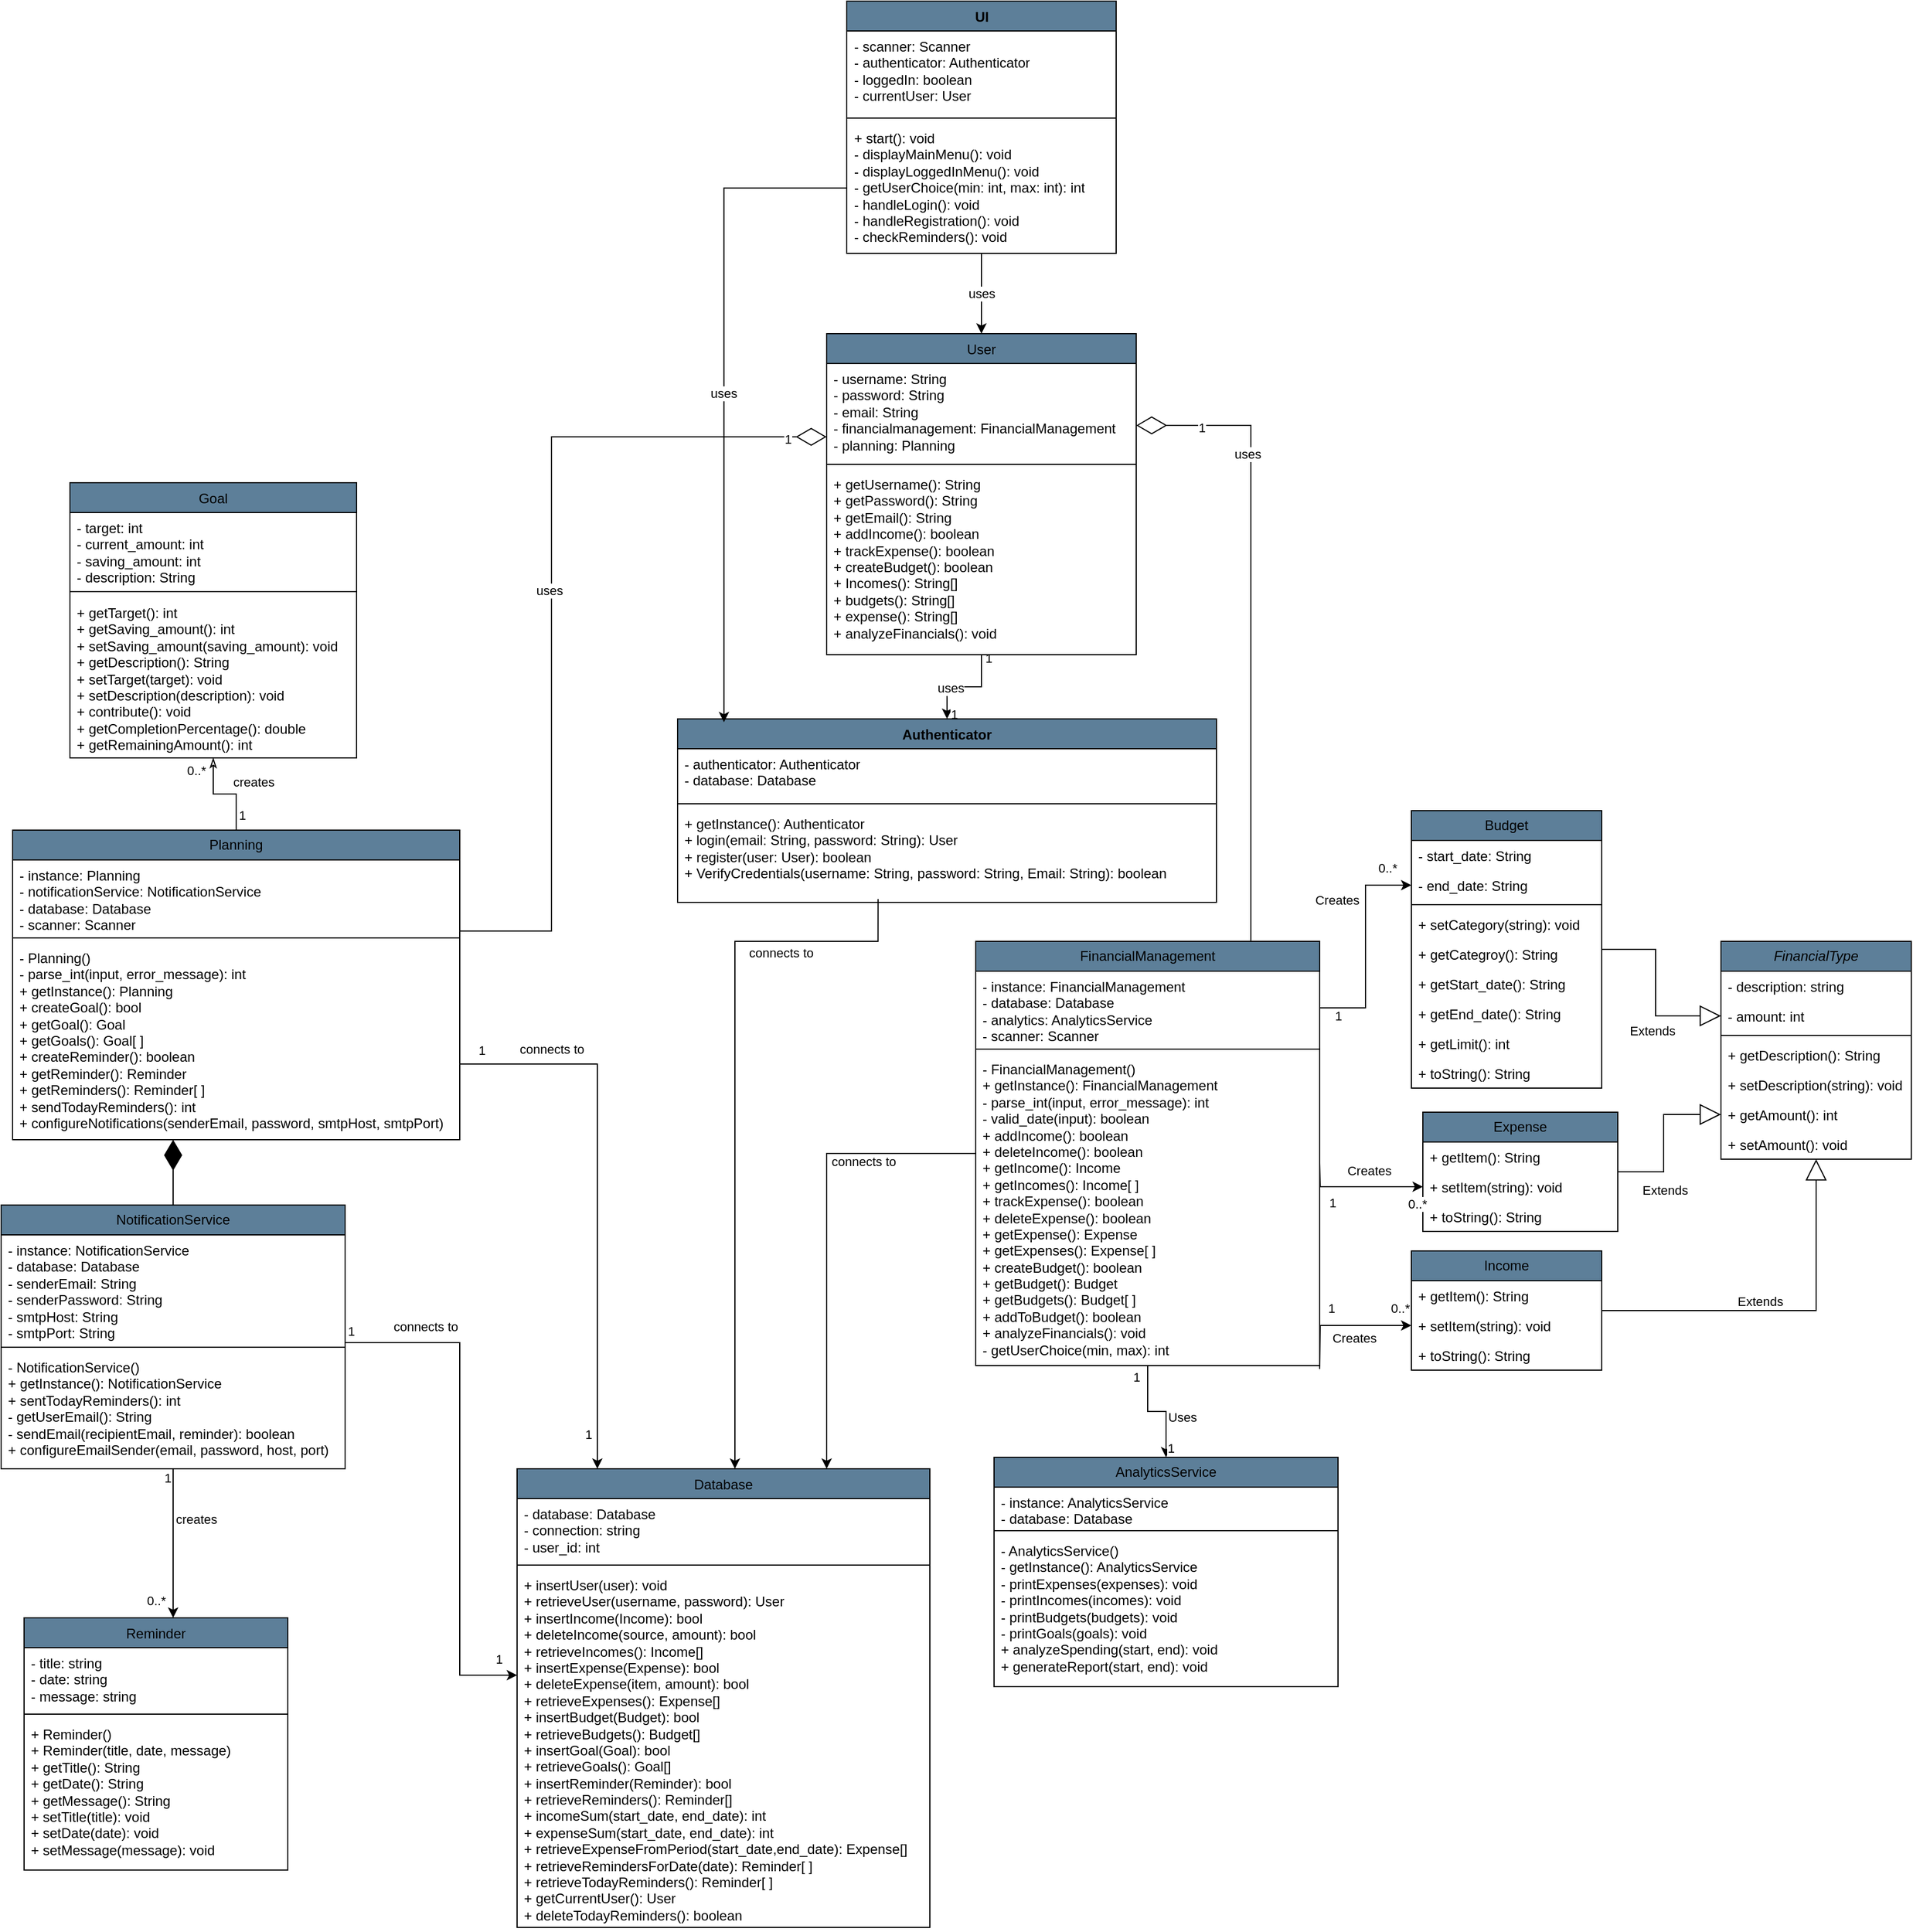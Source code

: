 <mxfile version="27.0.3">
  <diagram id="C5RBs43oDa-KdzZeNtuy" name="Page-1">
    <mxGraphModel grid="1" page="1" gridSize="10" guides="1" tooltips="1" connect="1" arrows="1" fold="1" pageScale="1" pageWidth="827" pageHeight="1169" math="0" shadow="0">
      <root>
        <mxCell id="WIyWlLk6GJQsqaUBKTNV-0" />
        <mxCell id="WIyWlLk6GJQsqaUBKTNV-1" parent="WIyWlLk6GJQsqaUBKTNV-0" />
        <mxCell id="qz1kKqQeMH5MBxEqitvm-21" style="edgeStyle=orthogonalEdgeStyle;rounded=0;orthogonalLoop=1;jettySize=auto;html=1;" edge="1" parent="WIyWlLk6GJQsqaUBKTNV-1" source="i7jRt6Ucveci-DPeTLzm-0" target="qz1kKqQeMH5MBxEqitvm-4">
          <mxGeometry relative="1" as="geometry">
            <mxPoint x="404" y="110" as="sourcePoint" />
          </mxGeometry>
        </mxCell>
        <mxCell id="qz1kKqQeMH5MBxEqitvm-22" value="1" style="edgeLabel;html=1;align=center;verticalAlign=middle;resizable=0;points=[];" connectable="0" vertex="1" parent="qz1kKqQeMH5MBxEqitvm-21">
          <mxGeometry x="-0.715" y="-2" relative="1" as="geometry">
            <mxPoint x="8" y="-10" as="offset" />
          </mxGeometry>
        </mxCell>
        <mxCell id="qz1kKqQeMH5MBxEqitvm-23" value="1" style="edgeLabel;html=1;align=center;verticalAlign=middle;resizable=0;points=[];" connectable="0" vertex="1" parent="qz1kKqQeMH5MBxEqitvm-21">
          <mxGeometry x="0.41" relative="1" as="geometry">
            <mxPoint x="6" y="21" as="offset" />
          </mxGeometry>
        </mxCell>
        <mxCell id="CXmWs3qoSRsHMhiu3zmW-19" value="uses" style="edgeLabel;html=1;align=center;verticalAlign=middle;resizable=0;points=[];" vertex="1" connectable="0" parent="qz1kKqQeMH5MBxEqitvm-21">
          <mxGeometry x="0.295" y="1" relative="1" as="geometry">
            <mxPoint as="offset" />
          </mxGeometry>
        </mxCell>
        <mxCell id="5Ror7cSIuC9kXjTNN5Mm-54" style="edgeStyle=orthogonalEdgeStyle;rounded=0;orthogonalLoop=1;jettySize=auto;html=1;entryX=0.75;entryY=0;entryDx=0;entryDy=0;" edge="1" parent="WIyWlLk6GJQsqaUBKTNV-1" source="mUo2a_MsELeZaKdJwE80-16" target="mUo2a_MsELeZaKdJwE80-32">
          <mxGeometry relative="1" as="geometry" />
        </mxCell>
        <mxCell id="5Ror7cSIuC9kXjTNN5Mm-55" value="connects to" style="edgeLabel;html=1;align=center;verticalAlign=middle;resizable=0;points=[];" connectable="0" vertex="1" parent="5Ror7cSIuC9kXjTNN5Mm-54">
          <mxGeometry x="-0.514" y="-4" relative="1" as="geometry">
            <mxPoint y="11" as="offset" />
          </mxGeometry>
        </mxCell>
        <mxCell id="5Ror7cSIuC9kXjTNN5Mm-56" style="edgeStyle=orthogonalEdgeStyle;rounded=0;orthogonalLoop=1;jettySize=auto;html=1;entryX=0.5;entryY=0;entryDx=0;entryDy=0;" edge="1" parent="WIyWlLk6GJQsqaUBKTNV-1" source="mUo2a_MsELeZaKdJwE80-16" target="mUo2a_MsELeZaKdJwE80-24">
          <mxGeometry relative="1" as="geometry" />
        </mxCell>
        <mxCell id="5Ror7cSIuC9kXjTNN5Mm-57" value="1" style="edgeLabel;html=1;align=center;verticalAlign=middle;resizable=0;points=[];" connectable="0" vertex="1" parent="5Ror7cSIuC9kXjTNN5Mm-56">
          <mxGeometry x="-0.765" relative="1" as="geometry">
            <mxPoint x="-10" y="-2" as="offset" />
          </mxGeometry>
        </mxCell>
        <mxCell id="5Ror7cSIuC9kXjTNN5Mm-58" value="1" style="edgeLabel;html=1;align=center;verticalAlign=middle;resizable=0;points=[];" connectable="0" vertex="1" parent="5Ror7cSIuC9kXjTNN5Mm-56">
          <mxGeometry x="0.688" relative="1" as="geometry">
            <mxPoint x="4" y="7" as="offset" />
          </mxGeometry>
        </mxCell>
        <mxCell id="5Ror7cSIuC9kXjTNN5Mm-59" value="Uses" style="edgeLabel;html=1;align=center;verticalAlign=middle;resizable=0;points=[];" connectable="0" vertex="1" parent="5Ror7cSIuC9kXjTNN5Mm-56">
          <mxGeometry x="0.074" y="-1" relative="1" as="geometry">
            <mxPoint x="18" y="4" as="offset" />
          </mxGeometry>
        </mxCell>
        <object label="FinancialManagement" id="mUo2a_MsELeZaKdJwE80-16">
          <mxCell style="swimlane;fontStyle=0;childLayout=stackLayout;horizontal=1;startSize=26;fillColor=#5D7F99;horizontalStack=0;resizeParent=1;resizeParentMax=0;resizeLast=0;collapsible=1;marginBottom=0;whiteSpace=wrap;html=1;" vertex="1" parent="WIyWlLk6GJQsqaUBKTNV-1">
            <mxGeometry x="610" y="480" width="300" height="370" as="geometry" />
          </mxCell>
        </object>
        <mxCell id="CXmWs3qoSRsHMhiu3zmW-6" value="&lt;div&gt;&lt;font style=&quot;font-size: 12px;&quot;&gt;- instance: FinancialManagement&lt;/font&gt;&lt;/div&gt;&lt;font style=&quot;font-size: 12px;&quot;&gt;- database: Database&lt;/font&gt;&lt;div&gt;&lt;font style=&quot;font-size: 12px;&quot;&gt;- analytics: AnalyticsService&lt;/font&gt;&lt;/div&gt;&lt;div&gt;&lt;font style=&quot;font-size: 12px;&quot;&gt;- scanner: Scanner&lt;/font&gt;&lt;/div&gt;" style="text;strokeColor=none;fillColor=none;align=left;verticalAlign=top;spacingLeft=4;spacingRight=4;overflow=hidden;rotatable=0;points=[[0,0.5],[1,0.5]];portConstraint=eastwest;whiteSpace=wrap;html=1;" vertex="1" parent="mUo2a_MsELeZaKdJwE80-16">
          <mxGeometry y="26" width="300" height="64" as="geometry" />
        </mxCell>
        <mxCell id="CXmWs3qoSRsHMhiu3zmW-7" value="" style="line;strokeWidth=1;fillColor=none;align=left;verticalAlign=middle;spacingTop=-1;spacingLeft=3;spacingRight=3;rotatable=0;labelPosition=right;points=[];portConstraint=eastwest;strokeColor=inherit;" vertex="1" parent="mUo2a_MsELeZaKdJwE80-16">
          <mxGeometry y="90" width="300" height="8" as="geometry" />
        </mxCell>
        <mxCell id="mUo2a_MsELeZaKdJwE80-17" value="- FinancialManagement()&lt;div&gt;+ getInstance(): FinancialManagement&lt;/div&gt;&lt;div&gt;- parse_int(input, error_message): int&lt;/div&gt;&lt;div&gt;- valid_date(input): boolean&lt;/div&gt;&lt;div&gt;+ addIncome(): boolean&lt;/div&gt;&lt;div&gt;+ deleteIncome(): boolean&lt;/div&gt;&lt;div&gt;+ getIncome(): Income&lt;/div&gt;&lt;div&gt;+ getIncomes(): Income[ ]&lt;/div&gt;&lt;div&gt;+ trackExpense(): boolean&lt;/div&gt;&lt;div&gt;+ deleteExpense(): boolean&lt;/div&gt;&lt;div&gt;+ getExpense(): Expense&lt;/div&gt;&lt;div&gt;+ getExpenses(): Expense[ ]&lt;/div&gt;&lt;div&gt;+ createBudget(): boolean&lt;/div&gt;&lt;div&gt;+ getBudget(): Budget&lt;/div&gt;&lt;div&gt;+ getBudgets(): Budget[ ]&lt;/div&gt;&lt;div&gt;+ addToBudget(): boolean&lt;/div&gt;&lt;div&gt;+ analyzeFinancials(): void&lt;/div&gt;&lt;div&gt;- getUserChoice(min, max): int&lt;/div&gt;" style="text;strokeColor=none;fillColor=none;align=left;verticalAlign=top;spacingLeft=4;spacingRight=4;overflow=hidden;rotatable=0;points=[[0,0.5],[1,0.5]];portConstraint=eastwest;whiteSpace=wrap;html=1;" vertex="1" parent="mUo2a_MsELeZaKdJwE80-16">
          <mxGeometry y="98" width="300" height="272" as="geometry" />
        </mxCell>
        <mxCell id="mUo2a_MsELeZaKdJwE80-20" value="Planning" style="swimlane;fontStyle=0;childLayout=stackLayout;horizontal=1;startSize=26;fillColor=#5D7F99;horizontalStack=0;resizeParent=1;resizeParentMax=0;resizeLast=0;collapsible=1;marginBottom=0;whiteSpace=wrap;html=1;" vertex="1" parent="WIyWlLk6GJQsqaUBKTNV-1">
          <mxGeometry x="-230" y="383" width="390" height="270" as="geometry" />
        </mxCell>
        <mxCell id="CXmWs3qoSRsHMhiu3zmW-13" value="- instance: Planning&lt;div&gt;- notificationService: NotificationService&lt;/div&gt;&lt;div&gt;- database: Database&lt;/div&gt;&lt;div&gt;- scanner: Scanner&lt;/div&gt;" style="text;strokeColor=none;fillColor=none;align=left;verticalAlign=top;spacingLeft=4;spacingRight=4;overflow=hidden;rotatable=0;points=[[0,0.5],[1,0.5]];portConstraint=eastwest;whiteSpace=wrap;html=1;" vertex="1" parent="mUo2a_MsELeZaKdJwE80-20">
          <mxGeometry y="26" width="390" height="64" as="geometry" />
        </mxCell>
        <mxCell id="CXmWs3qoSRsHMhiu3zmW-12" value="" style="line;strokeWidth=1;fillColor=none;align=left;verticalAlign=middle;spacingTop=-1;spacingLeft=3;spacingRight=3;rotatable=0;labelPosition=right;points=[];portConstraint=eastwest;strokeColor=inherit;" vertex="1" parent="mUo2a_MsELeZaKdJwE80-20">
          <mxGeometry y="90" width="390" height="8" as="geometry" />
        </mxCell>
        <mxCell id="5Ror7cSIuC9kXjTNN5Mm-8" value="- Planning()&lt;div&gt;- parse_int(input, error_message): int&lt;/div&gt;&lt;div&gt;+ getInstance(): Planning&lt;/div&gt;&lt;div&gt;+ createGoal(): bool&lt;/div&gt;&lt;div&gt;+ getGoal(): Goal&lt;/div&gt;&lt;div&gt;+ getGoals(): Goal[ ]&lt;/div&gt;&lt;div&gt;+ createReminder(): boolean&lt;/div&gt;&lt;div&gt;+ getReminder(): Reminder&lt;/div&gt;&lt;div&gt;+ getReminders(): Reminder[ ]&lt;/div&gt;&lt;div&gt;+ sendTodayReminders(): int&lt;/div&gt;&lt;div&gt;+ configureNotifications(senderEmail, password, smtpHost, smtpPort)&lt;/div&gt;" style="text;strokeColor=none;fillColor=none;align=left;verticalAlign=top;spacingLeft=4;spacingRight=4;overflow=hidden;rotatable=0;points=[[0,0.5],[1,0.5]];portConstraint=eastwest;whiteSpace=wrap;html=1;" vertex="1" parent="mUo2a_MsELeZaKdJwE80-20">
          <mxGeometry y="98" width="390" height="172" as="geometry" />
        </mxCell>
        <mxCell id="mUo2a_MsELeZaKdJwE80-24" value="AnalyticsService" style="swimlane;fontStyle=0;childLayout=stackLayout;horizontal=1;startSize=26;fillColor=#5D7F99;horizontalStack=0;resizeParent=1;resizeParentMax=0;resizeLast=0;collapsible=1;marginBottom=0;whiteSpace=wrap;html=1;" vertex="1" parent="WIyWlLk6GJQsqaUBKTNV-1">
          <mxGeometry x="626" y="930" width="300" height="200" as="geometry" />
        </mxCell>
        <mxCell id="mUo2a_MsELeZaKdJwE80-25" value="- instance: AnalyticsService&lt;div&gt;- database: Database&lt;/div&gt;" style="text;strokeColor=none;fillColor=none;align=left;verticalAlign=top;spacingLeft=4;spacingRight=4;overflow=hidden;rotatable=0;points=[[0,0.5],[1,0.5]];portConstraint=eastwest;whiteSpace=wrap;html=1;" vertex="1" parent="mUo2a_MsELeZaKdJwE80-24">
          <mxGeometry y="26" width="300" height="34" as="geometry" />
        </mxCell>
        <mxCell id="5Ror7cSIuC9kXjTNN5Mm-60" value="" style="line;strokeWidth=1;fillColor=none;align=left;verticalAlign=middle;spacingTop=-1;spacingLeft=3;spacingRight=3;rotatable=0;labelPosition=right;points=[];portConstraint=eastwest;strokeColor=inherit;" vertex="1" parent="mUo2a_MsELeZaKdJwE80-24">
          <mxGeometry y="60" width="300" height="8" as="geometry" />
        </mxCell>
        <mxCell id="5Ror7cSIuC9kXjTNN5Mm-61" value="&lt;div&gt;- AnalyticsService()&lt;/div&gt;- getInstance(): AnalyticsService&lt;div&gt;- printExpenses(expenses): void&lt;/div&gt;&lt;div&gt;- printIncomes(incomes): void&lt;/div&gt;&lt;div&gt;- printBudgets(budgets): void&lt;/div&gt;&lt;div&gt;- printGoals(goals): void&lt;/div&gt;&lt;div&gt;+ analyzeSpending(start, end): void&lt;/div&gt;&lt;div&gt;+ generateReport(start, end): void&lt;/div&gt;" style="text;strokeColor=none;fillColor=none;align=left;verticalAlign=top;spacingLeft=4;spacingRight=4;overflow=hidden;rotatable=0;points=[[0,0.5],[1,0.5]];portConstraint=eastwest;whiteSpace=wrap;html=1;" vertex="1" parent="mUo2a_MsELeZaKdJwE80-24">
          <mxGeometry y="68" width="300" height="132" as="geometry" />
        </mxCell>
        <mxCell id="mUo2a_MsELeZaKdJwE80-61" style="edgeStyle=orthogonalEdgeStyle;rounded=0;orthogonalLoop=1;jettySize=auto;html=1;" edge="1" parent="WIyWlLk6GJQsqaUBKTNV-1" source="mUo2a_MsELeZaKdJwE80-28" target="mUo2a_MsELeZaKdJwE80-40">
          <mxGeometry relative="1" as="geometry">
            <Array as="points">
              <mxPoint x="20" y="850" />
              <mxPoint x="20" y="850" />
            </Array>
          </mxGeometry>
        </mxCell>
        <mxCell id="mUo2a_MsELeZaKdJwE80-62" value="1" style="edgeLabel;html=1;align=center;verticalAlign=middle;resizable=0;points=[];" vertex="1" connectable="0" parent="mUo2a_MsELeZaKdJwE80-61">
          <mxGeometry x="-0.879" relative="1" as="geometry">
            <mxPoint x="-5" as="offset" />
          </mxGeometry>
        </mxCell>
        <mxCell id="mUo2a_MsELeZaKdJwE80-63" value="0..*" style="edgeLabel;html=1;align=center;verticalAlign=middle;resizable=0;points=[];" vertex="1" connectable="0" parent="mUo2a_MsELeZaKdJwE80-61">
          <mxGeometry x="0.77" relative="1" as="geometry">
            <mxPoint x="-15" as="offset" />
          </mxGeometry>
        </mxCell>
        <mxCell id="CXmWs3qoSRsHMhiu3zmW-17" value="creates" style="edgeLabel;html=1;align=center;verticalAlign=middle;resizable=0;points=[];" vertex="1" connectable="0" parent="mUo2a_MsELeZaKdJwE80-61">
          <mxGeometry x="-0.287" y="1" relative="1" as="geometry">
            <mxPoint x="19" y="-3" as="offset" />
          </mxGeometry>
        </mxCell>
        <mxCell id="qz1kKqQeMH5MBxEqitvm-16" style="edgeStyle=orthogonalEdgeStyle;rounded=0;orthogonalLoop=1;jettySize=auto;html=1;exitX=1;exitY=0.5;exitDx=0;exitDy=0;" edge="1" parent="WIyWlLk6GJQsqaUBKTNV-1" source="mUo2a_MsELeZaKdJwE80-28" target="mUo2a_MsELeZaKdJwE80-32">
          <mxGeometry relative="1" as="geometry">
            <mxPoint x="160" y="914.0" as="targetPoint" />
            <Array as="points">
              <mxPoint x="60" y="830" />
              <mxPoint x="160" y="830" />
              <mxPoint x="160" y="1120" />
            </Array>
          </mxGeometry>
        </mxCell>
        <mxCell id="qz1kKqQeMH5MBxEqitvm-17" value="1" style="edgeLabel;html=1;align=center;verticalAlign=middle;resizable=0;points=[];" connectable="0" vertex="1" parent="qz1kKqQeMH5MBxEqitvm-16">
          <mxGeometry x="-0.931" y="-1" relative="1" as="geometry">
            <mxPoint x="-6" y="-11" as="offset" />
          </mxGeometry>
        </mxCell>
        <mxCell id="qz1kKqQeMH5MBxEqitvm-18" value="1" style="edgeLabel;html=1;align=center;verticalAlign=middle;resizable=0;points=[];" connectable="0" vertex="1" parent="qz1kKqQeMH5MBxEqitvm-16">
          <mxGeometry x="0.928" relative="1" as="geometry">
            <mxPoint y="-14" as="offset" />
          </mxGeometry>
        </mxCell>
        <mxCell id="CXmWs3qoSRsHMhiu3zmW-28" value="connects to" style="edgeLabel;html=1;align=center;verticalAlign=middle;resizable=0;points=[];" vertex="1" connectable="0" parent="qz1kKqQeMH5MBxEqitvm-16">
          <mxGeometry x="-0.289" y="2" relative="1" as="geometry">
            <mxPoint x="-32" y="-67" as="offset" />
          </mxGeometry>
        </mxCell>
        <mxCell id="mUo2a_MsELeZaKdJwE80-28" value="NotificationService" style="swimlane;fontStyle=0;childLayout=stackLayout;horizontal=1;startSize=26;fillColor=#5D7F99;horizontalStack=0;resizeParent=1;resizeParentMax=0;resizeLast=0;collapsible=1;marginBottom=0;whiteSpace=wrap;html=1;" vertex="1" parent="WIyWlLk6GJQsqaUBKTNV-1">
          <mxGeometry x="-240" y="710" width="300" height="230" as="geometry" />
        </mxCell>
        <mxCell id="mUo2a_MsELeZaKdJwE80-29" value="- instance: NotificationService&lt;div&gt;- database: Database&lt;/div&gt;&lt;div&gt;- senderEmail: String&lt;/div&gt;&lt;div&gt;- senderPassword: String&lt;/div&gt;&lt;div&gt;- smtpHost: String&lt;/div&gt;&lt;div&gt;- smtpPort: String&lt;span style=&quot;color: rgba(0, 0, 0, 0); font-family: monospace; font-size: 0px; text-wrap-mode: nowrap; background-color: transparent;&quot;&gt;%3CmxGraphModel%3E%3Croot%3E%3CmxCell%20id%3D%220%22%2F%3E%3CmxCell%20id%3D%221%22%20parent%3D%220%22%2F%3E%3CmxCell%20id%3D%222%22%20value%3D%22%22%20style%3D%22line%3BstrokeWidth%3D1%3BfillColor%3Dnone%3Balign%3Dleft%3BverticalAlign%3Dmiddle%3BspacingTop%3D-1%3BspacingLeft%3D3%3BspacingRight%3D3%3Brotatable%3D0%3BlabelPosition%3Dright%3Bpoints%3D%5B%5D%3BportConstraint%3Deastwest%3BstrokeColor%3Dinherit%3B%22%20vertex%3D%221%22%20parent%3D%221%22%3E%3CmxGeometry%20x%3D%22-180%22%20y%3D%221086%22%20width%3D%22230%22%20height%3D%228%22%20as%3D%22geometry%22%2F%3E%3C%2FmxCell%3E%3C%2Froot%3E%3C%2FmxGraphModel%3E&lt;/span&gt;&lt;/div&gt;" style="text;strokeColor=none;fillColor=none;align=left;verticalAlign=top;spacingLeft=4;spacingRight=4;overflow=hidden;rotatable=0;points=[[0,0.5],[1,0.5]];portConstraint=eastwest;whiteSpace=wrap;html=1;" vertex="1" parent="mUo2a_MsELeZaKdJwE80-28">
          <mxGeometry y="26" width="300" height="94" as="geometry" />
        </mxCell>
        <mxCell id="5Ror7cSIuC9kXjTNN5Mm-9" value="" style="line;strokeWidth=1;fillColor=none;align=left;verticalAlign=middle;spacingTop=-1;spacingLeft=3;spacingRight=3;rotatable=0;labelPosition=right;points=[];portConstraint=eastwest;strokeColor=inherit;" vertex="1" parent="mUo2a_MsELeZaKdJwE80-28">
          <mxGeometry y="120" width="300" height="8" as="geometry" />
        </mxCell>
        <mxCell id="5Ror7cSIuC9kXjTNN5Mm-11" value="- NotificationService()&lt;div&gt;+ getInstance(): NotificationService&lt;/div&gt;&lt;div&gt;+ sentTodayReminders(): int&lt;/div&gt;&lt;div&gt;- getUserEmail(): String&lt;/div&gt;&lt;div&gt;&lt;span style=&quot;background-color: transparent; color: light-dark(rgb(0, 0, 0), rgb(255, 255, 255));&quot;&gt;- sendEmail(recipientEmail, reminder): boolean&lt;/span&gt;&lt;/div&gt;&lt;div&gt;+ configureEmailSender(email, password, host, port)&lt;/div&gt;" style="text;strokeColor=none;fillColor=none;align=left;verticalAlign=top;spacingLeft=4;spacingRight=4;overflow=hidden;rotatable=0;points=[[0,0.5],[1,0.5]];portConstraint=eastwest;whiteSpace=wrap;html=1;" vertex="1" parent="mUo2a_MsELeZaKdJwE80-28">
          <mxGeometry y="128" width="300" height="102" as="geometry" />
        </mxCell>
        <mxCell id="mUo2a_MsELeZaKdJwE80-32" value="&lt;span style=&quot;font-weight: normal;&quot;&gt;Database&lt;/span&gt;" style="swimlane;fontStyle=1;align=center;verticalAlign=top;childLayout=stackLayout;horizontal=1;startSize=26;horizontalStack=0;resizeParent=1;resizeParentMax=0;resizeLast=0;collapsible=1;marginBottom=0;whiteSpace=wrap;html=1;fillColor=#5D7F99;" vertex="1" parent="WIyWlLk6GJQsqaUBKTNV-1">
          <mxGeometry x="210" y="940" width="360" height="400" as="geometry" />
        </mxCell>
        <mxCell id="mUo2a_MsELeZaKdJwE80-33" value="- database: Database&amp;nbsp;&lt;div&gt;- connection: string&lt;/div&gt;&lt;div&gt;- user_id: int&lt;/div&gt;" style="text;strokeColor=none;fillColor=none;align=left;verticalAlign=top;spacingLeft=4;spacingRight=4;overflow=hidden;rotatable=0;points=[[0,0.5],[1,0.5]];portConstraint=eastwest;whiteSpace=wrap;html=1;" vertex="1" parent="mUo2a_MsELeZaKdJwE80-32">
          <mxGeometry y="26" width="360" height="54" as="geometry" />
        </mxCell>
        <mxCell id="mUo2a_MsELeZaKdJwE80-34" value="" style="line;strokeWidth=1;fillColor=none;align=left;verticalAlign=middle;spacingTop=-1;spacingLeft=3;spacingRight=3;rotatable=0;labelPosition=right;points=[];portConstraint=eastwest;strokeColor=inherit;" vertex="1" parent="mUo2a_MsELeZaKdJwE80-32">
          <mxGeometry y="80" width="360" height="8" as="geometry" />
        </mxCell>
        <mxCell id="mUo2a_MsELeZaKdJwE80-35" value="+ insertUser(user): void&lt;div&gt;+ retrieveUser(username, password): User&lt;br&gt;&lt;div&gt;+ insertIncome(Income): bool&lt;/div&gt;&lt;div&gt;+ deleteIncome(source, amount): bool&lt;/div&gt;&lt;div&gt;+ retrieveIncomes(): Income[]&lt;/div&gt;&lt;div&gt;+ insertExpense(Expense): bool&lt;/div&gt;&lt;div&gt;+ deleteExpense(item, amount): bool&lt;/div&gt;&lt;div&gt;+ retrieveExpenses(): Expense[]&lt;/div&gt;&lt;div&gt;+ insertBudget(Budget): bool&lt;/div&gt;&lt;div&gt;+ retrieveBudgets(): Budget[]&lt;/div&gt;&lt;div&gt;+ insertGoal(Goal): bool&lt;/div&gt;&lt;div&gt;+ retrieveGoals(): Goal[]&lt;/div&gt;&lt;div&gt;+ insertReminder(Reminder): bool&lt;/div&gt;&lt;/div&gt;&lt;div&gt;+ retrieveReminders(): Reminder[]&lt;/div&gt;&lt;div&gt;+ incomeSum(start_date, end_date): int&lt;/div&gt;&lt;div&gt;+ expenseSum(start_date, end_date): int&lt;/div&gt;&lt;div&gt;+ retrieveExpenseFromPeriod(start_date,end_date): Expense[]&lt;/div&gt;&lt;div&gt;+&amp;nbsp;retrieveRemindersForDate(date): Reminder[ ]&lt;/div&gt;&lt;div&gt;+&amp;nbsp;retrieveTodayReminders(): Reminder[ ]&lt;/div&gt;&lt;div&gt;+&amp;nbsp;getCurrentUser(): User&lt;br&gt;&lt;/div&gt;&lt;div&gt;+&amp;nbsp;deleteTodayReminders(): boolean&lt;/div&gt;" style="text;strokeColor=none;fillColor=none;align=left;verticalAlign=top;spacingLeft=4;spacingRight=4;overflow=hidden;rotatable=0;points=[[0,0.5],[1,0.5]];portConstraint=eastwest;whiteSpace=wrap;html=1;" vertex="1" parent="mUo2a_MsELeZaKdJwE80-32">
          <mxGeometry y="88" width="360" height="312" as="geometry" />
        </mxCell>
        <mxCell id="mUo2a_MsELeZaKdJwE80-40" value="&lt;span style=&quot;font-weight: normal;&quot;&gt;Reminder&lt;/span&gt;" style="swimlane;fontStyle=1;align=center;verticalAlign=top;childLayout=stackLayout;horizontal=1;startSize=26;horizontalStack=0;resizeParent=1;resizeParentMax=0;resizeLast=0;collapsible=1;marginBottom=0;whiteSpace=wrap;html=1;fillColor=#5D7F99;" vertex="1" parent="WIyWlLk6GJQsqaUBKTNV-1">
          <mxGeometry x="-220" y="1070" width="230" height="220" as="geometry" />
        </mxCell>
        <mxCell id="mUo2a_MsELeZaKdJwE80-41" value="&lt;div&gt;- title: string&lt;/div&gt;&lt;div&gt;- date: string&lt;/div&gt;&lt;div&gt;- message: string&lt;/div&gt;" style="text;strokeColor=none;fillColor=none;align=left;verticalAlign=top;spacingLeft=4;spacingRight=4;overflow=hidden;rotatable=0;points=[[0,0.5],[1,0.5]];portConstraint=eastwest;whiteSpace=wrap;html=1;" vertex="1" parent="mUo2a_MsELeZaKdJwE80-40">
          <mxGeometry y="26" width="230" height="54" as="geometry" />
        </mxCell>
        <mxCell id="mUo2a_MsELeZaKdJwE80-42" value="" style="line;strokeWidth=1;fillColor=none;align=left;verticalAlign=middle;spacingTop=-1;spacingLeft=3;spacingRight=3;rotatable=0;labelPosition=right;points=[];portConstraint=eastwest;strokeColor=inherit;" vertex="1" parent="mUo2a_MsELeZaKdJwE80-40">
          <mxGeometry y="80" width="230" height="8" as="geometry" />
        </mxCell>
        <mxCell id="5Ror7cSIuC9kXjTNN5Mm-12" value="+ Reminder()&lt;div&gt;+ Reminder(title, date, message)&lt;/div&gt;&lt;div&gt;+ getTitle(): String&lt;/div&gt;&lt;div&gt;+ getDate(): String&lt;/div&gt;&lt;div&gt;+ getMessage(): String&lt;/div&gt;&lt;div&gt;+ setTitle(title): void&lt;/div&gt;&lt;div&gt;+ setDate(date): void&lt;/div&gt;&lt;div&gt;+ setMessage(message): void&lt;/div&gt;" style="text;strokeColor=none;fillColor=none;align=left;verticalAlign=top;spacingLeft=4;spacingRight=4;overflow=hidden;rotatable=0;points=[[0,0.5],[1,0.5]];portConstraint=eastwest;whiteSpace=wrap;html=1;" vertex="1" parent="mUo2a_MsELeZaKdJwE80-40">
          <mxGeometry y="88" width="230" height="132" as="geometry" />
        </mxCell>
        <mxCell id="qz1kKqQeMH5MBxEqitvm-4" value="Authenticator" style="swimlane;fontStyle=1;align=center;verticalAlign=top;childLayout=stackLayout;horizontal=1;startSize=26;horizontalStack=0;resizeParent=1;resizeParentMax=0;resizeLast=0;collapsible=1;marginBottom=0;whiteSpace=wrap;html=1;fillColor=#5D7F99;" vertex="1" parent="WIyWlLk6GJQsqaUBKTNV-1">
          <mxGeometry x="350" y="286" width="470" height="160" as="geometry" />
        </mxCell>
        <mxCell id="SRPl1qNToYNTIATrJ4Kf-3" value="&lt;div&gt;- authenticator: Authenticator&lt;/div&gt;&lt;div&gt;- database: Database&lt;/div&gt;" style="text;strokeColor=none;fillColor=none;align=left;verticalAlign=top;spacingLeft=4;spacingRight=4;overflow=hidden;rotatable=0;points=[[0,0.5],[1,0.5]];portConstraint=eastwest;whiteSpace=wrap;html=1;" vertex="1" parent="qz1kKqQeMH5MBxEqitvm-4">
          <mxGeometry y="26" width="470" height="44" as="geometry" />
        </mxCell>
        <mxCell id="qz1kKqQeMH5MBxEqitvm-6" value="" style="line;strokeWidth=1;fillColor=none;align=left;verticalAlign=middle;spacingTop=-1;spacingLeft=3;spacingRight=3;rotatable=0;labelPosition=right;points=[];portConstraint=eastwest;strokeColor=inherit;" vertex="1" parent="qz1kKqQeMH5MBxEqitvm-4">
          <mxGeometry y="70" width="470" height="8" as="geometry" />
        </mxCell>
        <mxCell id="qz1kKqQeMH5MBxEqitvm-7" value="&lt;div&gt;&lt;div&gt;+ getInstance(): Authenticator&lt;/div&gt;&lt;div&gt;+ login(email: String, password: String): User&lt;/div&gt;&lt;div&gt;+ register(user: User): boolean&lt;/div&gt;&lt;div&gt;+ VerifyCredentials(username: String, password: String, Email: String): boolean&lt;/div&gt;&lt;/div&gt;" style="text;strokeColor=none;fillColor=none;align=left;verticalAlign=top;spacingLeft=4;spacingRight=4;overflow=hidden;rotatable=0;points=[[0,0.5],[1,0.5]];portConstraint=eastwest;whiteSpace=wrap;html=1;" vertex="1" parent="qz1kKqQeMH5MBxEqitvm-4">
          <mxGeometry y="78" width="470" height="82" as="geometry" />
        </mxCell>
        <mxCell id="qz1kKqQeMH5MBxEqitvm-36" style="edgeStyle=orthogonalEdgeStyle;rounded=0;orthogonalLoop=1;jettySize=auto;html=1;" edge="1" parent="WIyWlLk6GJQsqaUBKTNV-1" source="mUo2a_MsELeZaKdJwE80-20" target="mUo2a_MsELeZaKdJwE80-32">
          <mxGeometry relative="1" as="geometry">
            <Array as="points">
              <mxPoint x="-45" y="587" />
              <mxPoint x="280" y="587" />
            </Array>
          </mxGeometry>
        </mxCell>
        <mxCell id="qz1kKqQeMH5MBxEqitvm-37" value="1" style="edgeLabel;html=1;align=center;verticalAlign=middle;resizable=0;points=[];" connectable="0" vertex="1" parent="qz1kKqQeMH5MBxEqitvm-36">
          <mxGeometry x="-0.92" y="2" relative="1" as="geometry">
            <mxPoint y="-10" as="offset" />
          </mxGeometry>
        </mxCell>
        <mxCell id="qz1kKqQeMH5MBxEqitvm-38" value="1" style="edgeLabel;html=1;align=center;verticalAlign=middle;resizable=0;points=[];" connectable="0" vertex="1" parent="qz1kKqQeMH5MBxEqitvm-36">
          <mxGeometry x="0.873" relative="1" as="geometry">
            <mxPoint x="-8" as="offset" />
          </mxGeometry>
        </mxCell>
        <mxCell id="5Ror7cSIuC9kXjTNN5Mm-35" style="edgeStyle=orthogonalEdgeStyle;rounded=0;orthogonalLoop=1;jettySize=auto;html=1;entryX=0;entryY=0.5;entryDx=0;entryDy=0;strokeColor=default;align=center;verticalAlign=middle;fontFamily=Helvetica;fontSize=11;fontColor=default;labelBackgroundColor=default;endArrow=block;endFill=0;endSize=16;" edge="1" parent="WIyWlLk6GJQsqaUBKTNV-1" source="fLSvLpA8teD5iYRctRsF-0" target="fLSvLpA8teD5iYRctRsF-28">
          <mxGeometry relative="1" as="geometry" />
        </mxCell>
        <mxCell id="5Ror7cSIuC9kXjTNN5Mm-36" value="Extends" style="edgeLabel;html=1;align=center;verticalAlign=middle;resizable=0;points=[];" connectable="0" vertex="1" parent="5Ror7cSIuC9kXjTNN5Mm-35">
          <mxGeometry x="0.054" y="-2" relative="1" as="geometry">
            <mxPoint x="-1" y="32" as="offset" />
          </mxGeometry>
        </mxCell>
        <mxCell id="fLSvLpA8teD5iYRctRsF-0" value="Budget" style="swimlane;fontStyle=0;childLayout=stackLayout;horizontal=1;startSize=26;fillColor=#5D7F99;horizontalStack=0;resizeParent=1;resizeParentMax=0;resizeLast=0;collapsible=1;marginBottom=0;whiteSpace=wrap;html=1;" vertex="1" parent="WIyWlLk6GJQsqaUBKTNV-1">
          <mxGeometry x="990" y="366" width="166" height="242" as="geometry" />
        </mxCell>
        <mxCell id="-4-86YkTYuDBa8vFAaD--17" value="- start_date: String" style="text;strokeColor=none;fillColor=none;align=left;verticalAlign=top;spacingLeft=4;spacingRight=4;overflow=hidden;rotatable=0;points=[[0,0.5],[1,0.5]];portConstraint=eastwest;whiteSpace=wrap;html=1;" vertex="1" parent="fLSvLpA8teD5iYRctRsF-0">
          <mxGeometry y="26" width="166" height="26" as="geometry" />
        </mxCell>
        <mxCell id="-4-86YkTYuDBa8vFAaD--15" value="- end_date: String" style="text;strokeColor=none;fillColor=none;align=left;verticalAlign=top;spacingLeft=4;spacingRight=4;overflow=hidden;rotatable=0;points=[[0,0.5],[1,0.5]];portConstraint=eastwest;whiteSpace=wrap;html=1;" vertex="1" parent="fLSvLpA8teD5iYRctRsF-0">
          <mxGeometry y="52" width="166" height="26" as="geometry" />
        </mxCell>
        <mxCell id="-4-86YkTYuDBa8vFAaD--21" value="" style="line;strokeWidth=1;fillColor=none;align=left;verticalAlign=middle;spacingTop=-1;spacingLeft=3;spacingRight=3;rotatable=0;labelPosition=right;points=[];portConstraint=eastwest;strokeColor=inherit;" vertex="1" parent="fLSvLpA8teD5iYRctRsF-0">
          <mxGeometry y="78" width="166" height="8" as="geometry" />
        </mxCell>
        <mxCell id="-4-86YkTYuDBa8vFAaD--14" value="+ setCategory(string): void" style="text;strokeColor=none;fillColor=none;align=left;verticalAlign=top;spacingLeft=4;spacingRight=4;overflow=hidden;rotatable=0;points=[[0,0.5],[1,0.5]];portConstraint=eastwest;whiteSpace=wrap;html=1;" vertex="1" parent="fLSvLpA8teD5iYRctRsF-0">
          <mxGeometry y="86" width="166" height="26" as="geometry" />
        </mxCell>
        <mxCell id="-4-86YkTYuDBa8vFAaD--16" value="+ getCategroy(): String" style="text;strokeColor=none;fillColor=none;align=left;verticalAlign=top;spacingLeft=4;spacingRight=4;overflow=hidden;rotatable=0;points=[[0,0.5],[1,0.5]];portConstraint=eastwest;whiteSpace=wrap;html=1;" vertex="1" parent="fLSvLpA8teD5iYRctRsF-0">
          <mxGeometry y="112" width="166" height="26" as="geometry" />
        </mxCell>
        <mxCell id="-4-86YkTYuDBa8vFAaD--18" value="+ getStart_date(): String" style="text;strokeColor=none;fillColor=none;align=left;verticalAlign=top;spacingLeft=4;spacingRight=4;overflow=hidden;rotatable=0;points=[[0,0.5],[1,0.5]];portConstraint=eastwest;whiteSpace=wrap;html=1;" vertex="1" parent="fLSvLpA8teD5iYRctRsF-0">
          <mxGeometry y="138" width="166" height="26" as="geometry" />
        </mxCell>
        <mxCell id="-4-86YkTYuDBa8vFAaD--19" value="+ getEnd_date(): String" style="text;strokeColor=none;fillColor=none;align=left;verticalAlign=top;spacingLeft=4;spacingRight=4;overflow=hidden;rotatable=0;points=[[0,0.5],[1,0.5]];portConstraint=eastwest;whiteSpace=wrap;html=1;" vertex="1" parent="fLSvLpA8teD5iYRctRsF-0">
          <mxGeometry y="164" width="166" height="26" as="geometry" />
        </mxCell>
        <mxCell id="-4-86YkTYuDBa8vFAaD--20" value="+ getLimit(): int" style="text;strokeColor=none;fillColor=none;align=left;verticalAlign=top;spacingLeft=4;spacingRight=4;overflow=hidden;rotatable=0;points=[[0,0.5],[1,0.5]];portConstraint=eastwest;whiteSpace=wrap;html=1;" vertex="1" parent="fLSvLpA8teD5iYRctRsF-0">
          <mxGeometry y="190" width="166" height="26" as="geometry" />
        </mxCell>
        <mxCell id="nAV_Y0tE_E8X6Lpb5IGh-0" value="+ toString(): String" style="text;strokeColor=none;fillColor=none;align=left;verticalAlign=top;spacingLeft=4;spacingRight=4;overflow=hidden;rotatable=0;points=[[0,0.5],[1,0.5]];portConstraint=eastwest;whiteSpace=wrap;html=1;" vertex="1" parent="fLSvLpA8teD5iYRctRsF-0">
          <mxGeometry y="216" width="166" height="26" as="geometry" />
        </mxCell>
        <mxCell id="5Ror7cSIuC9kXjTNN5Mm-31" style="edgeStyle=orthogonalEdgeStyle;rounded=0;orthogonalLoop=1;jettySize=auto;html=1;entryX=0;entryY=0.5;entryDx=0;entryDy=0;strokeColor=default;align=center;verticalAlign=middle;fontFamily=Helvetica;fontSize=11;fontColor=default;labelBackgroundColor=default;endArrow=block;endFill=0;endSize=16;" edge="1" parent="WIyWlLk6GJQsqaUBKTNV-1" source="fLSvLpA8teD5iYRctRsF-7" target="-4-86YkTYuDBa8vFAaD--9">
          <mxGeometry relative="1" as="geometry" />
        </mxCell>
        <mxCell id="5Ror7cSIuC9kXjTNN5Mm-34" value="Extends" style="edgeLabel;html=1;align=center;verticalAlign=middle;resizable=0;points=[];" connectable="0" vertex="1" parent="5Ror7cSIuC9kXjTNN5Mm-31">
          <mxGeometry x="-0.227" y="-1" relative="1" as="geometry">
            <mxPoint y="30" as="offset" />
          </mxGeometry>
        </mxCell>
        <mxCell id="fLSvLpA8teD5iYRctRsF-7" value="Expense" style="swimlane;fontStyle=0;childLayout=stackLayout;horizontal=1;startSize=26;fillColor=#5D7F99;horizontalStack=0;resizeParent=1;resizeParentMax=0;resizeLast=0;collapsible=1;marginBottom=0;whiteSpace=wrap;html=1;" vertex="1" parent="WIyWlLk6GJQsqaUBKTNV-1">
          <mxGeometry x="1000" y="629" width="170" height="104" as="geometry" />
        </mxCell>
        <mxCell id="-4-86YkTYuDBa8vFAaD--12" value="+ getItem(): String" style="text;strokeColor=none;fillColor=none;align=left;verticalAlign=top;spacingLeft=4;spacingRight=4;overflow=hidden;rotatable=0;points=[[0,0.5],[1,0.5]];portConstraint=eastwest;whiteSpace=wrap;html=1;" vertex="1" parent="fLSvLpA8teD5iYRctRsF-7">
          <mxGeometry y="26" width="170" height="26" as="geometry" />
        </mxCell>
        <mxCell id="-4-86YkTYuDBa8vFAaD--13" value="+ setItem(string): void" style="text;strokeColor=none;fillColor=none;align=left;verticalAlign=top;spacingLeft=4;spacingRight=4;overflow=hidden;rotatable=0;points=[[0,0.5],[1,0.5]];portConstraint=eastwest;whiteSpace=wrap;html=1;" vertex="1" parent="fLSvLpA8teD5iYRctRsF-7">
          <mxGeometry y="52" width="170" height="26" as="geometry" />
        </mxCell>
        <mxCell id="nAV_Y0tE_E8X6Lpb5IGh-1" value="+ toString(): String&amp;nbsp;" style="text;strokeColor=none;fillColor=none;align=left;verticalAlign=top;spacingLeft=4;spacingRight=4;overflow=hidden;rotatable=0;points=[[0,0.5],[1,0.5]];portConstraint=eastwest;whiteSpace=wrap;html=1;" vertex="1" parent="fLSvLpA8teD5iYRctRsF-7">
          <mxGeometry y="78" width="170" height="26" as="geometry" />
        </mxCell>
        <mxCell id="5Ror7cSIuC9kXjTNN5Mm-30" style="edgeStyle=orthogonalEdgeStyle;rounded=0;orthogonalLoop=1;jettySize=auto;html=1;endArrow=block;endFill=0;endSize=16;" edge="1" parent="WIyWlLk6GJQsqaUBKTNV-1" source="fLSvLpA8teD5iYRctRsF-12" target="fLSvLpA8teD5iYRctRsF-25">
          <mxGeometry relative="1" as="geometry" />
        </mxCell>
        <mxCell id="5Ror7cSIuC9kXjTNN5Mm-33" value="Extends" style="edgeLabel;html=1;align=center;verticalAlign=middle;resizable=0;points=[];" connectable="0" vertex="1" parent="5Ror7cSIuC9kXjTNN5Mm-30">
          <mxGeometry x="-0.115" relative="1" as="geometry">
            <mxPoint x="-3" y="-8" as="offset" />
          </mxGeometry>
        </mxCell>
        <mxCell id="fLSvLpA8teD5iYRctRsF-12" value="Income" style="swimlane;fontStyle=0;childLayout=stackLayout;horizontal=1;startSize=26;fillColor=#5D7F99;horizontalStack=0;resizeParent=1;resizeParentMax=0;resizeLast=0;collapsible=1;marginBottom=0;whiteSpace=wrap;html=1;" vertex="1" parent="WIyWlLk6GJQsqaUBKTNV-1">
          <mxGeometry x="990" y="750" width="166" height="104" as="geometry" />
        </mxCell>
        <mxCell id="-4-86YkTYuDBa8vFAaD--23" value="+ getItem(): String" style="text;strokeColor=none;fillColor=none;align=left;verticalAlign=top;spacingLeft=4;spacingRight=4;overflow=hidden;rotatable=0;points=[[0,0.5],[1,0.5]];portConstraint=eastwest;whiteSpace=wrap;html=1;" vertex="1" parent="fLSvLpA8teD5iYRctRsF-12">
          <mxGeometry y="26" width="166" height="26" as="geometry" />
        </mxCell>
        <mxCell id="-4-86YkTYuDBa8vFAaD--22" value="+ setItem(string): void" style="text;strokeColor=none;fillColor=none;align=left;verticalAlign=top;spacingLeft=4;spacingRight=4;overflow=hidden;rotatable=0;points=[[0,0.5],[1,0.5]];portConstraint=eastwest;whiteSpace=wrap;html=1;" vertex="1" parent="fLSvLpA8teD5iYRctRsF-12">
          <mxGeometry y="52" width="166" height="26" as="geometry" />
        </mxCell>
        <mxCell id="nAV_Y0tE_E8X6Lpb5IGh-2" value="+ toString(): String&amp;nbsp;" style="text;strokeColor=none;fillColor=none;align=left;verticalAlign=top;spacingLeft=4;spacingRight=4;overflow=hidden;rotatable=0;points=[[0,0.5],[1,0.5]];portConstraint=eastwest;whiteSpace=wrap;html=1;" vertex="1" parent="fLSvLpA8teD5iYRctRsF-12">
          <mxGeometry y="78" width="166" height="26" as="geometry" />
        </mxCell>
        <mxCell id="fLSvLpA8teD5iYRctRsF-25" value="&lt;i&gt;FinancialType&lt;/i&gt;" style="swimlane;fontStyle=0;childLayout=stackLayout;horizontal=1;startSize=26;fillColor=#5D7F99;horizontalStack=0;resizeParent=1;resizeParentMax=0;resizeLast=0;collapsible=1;marginBottom=0;whiteSpace=wrap;html=1;" vertex="1" parent="WIyWlLk6GJQsqaUBKTNV-1">
          <mxGeometry x="1260" y="480" width="166" height="190" as="geometry" />
        </mxCell>
        <mxCell id="fLSvLpA8teD5iYRctRsF-27" value="- description: string" style="text;strokeColor=none;fillColor=none;align=left;verticalAlign=top;spacingLeft=4;spacingRight=4;overflow=hidden;rotatable=0;points=[[0,0.5],[1,0.5]];portConstraint=eastwest;whiteSpace=wrap;html=1;" vertex="1" parent="fLSvLpA8teD5iYRctRsF-25">
          <mxGeometry y="26" width="166" height="26" as="geometry" />
        </mxCell>
        <mxCell id="fLSvLpA8teD5iYRctRsF-28" value="- amount: int" style="text;strokeColor=none;fillColor=none;align=left;verticalAlign=top;spacingLeft=4;spacingRight=4;overflow=hidden;rotatable=0;points=[[0,0.5],[1,0.5]];portConstraint=eastwest;whiteSpace=wrap;html=1;" vertex="1" parent="fLSvLpA8teD5iYRctRsF-25">
          <mxGeometry y="52" width="166" height="26" as="geometry" />
        </mxCell>
        <mxCell id="-4-86YkTYuDBa8vFAaD--8" value="" style="line;strokeWidth=1;fillColor=none;align=left;verticalAlign=middle;spacingTop=-1;spacingLeft=3;spacingRight=3;rotatable=0;labelPosition=right;points=[];portConstraint=eastwest;strokeColor=inherit;" vertex="1" parent="fLSvLpA8teD5iYRctRsF-25">
          <mxGeometry y="78" width="166" height="8" as="geometry" />
        </mxCell>
        <mxCell id="-4-86YkTYuDBa8vFAaD--7" value="+ getDescription(): String" style="text;strokeColor=none;fillColor=none;align=left;verticalAlign=top;spacingLeft=4;spacingRight=4;overflow=hidden;rotatable=0;points=[[0,0.5],[1,0.5]];portConstraint=eastwest;whiteSpace=wrap;html=1;" vertex="1" parent="fLSvLpA8teD5iYRctRsF-25">
          <mxGeometry y="86" width="166" height="26" as="geometry" />
        </mxCell>
        <mxCell id="-4-86YkTYuDBa8vFAaD--10" value="+ setDescription(string): void" style="text;strokeColor=none;fillColor=none;align=left;verticalAlign=top;spacingLeft=4;spacingRight=4;overflow=hidden;rotatable=0;points=[[0,0.5],[1,0.5]];portConstraint=eastwest;whiteSpace=wrap;html=1;" vertex="1" parent="fLSvLpA8teD5iYRctRsF-25">
          <mxGeometry y="112" width="166" height="26" as="geometry" />
        </mxCell>
        <mxCell id="-4-86YkTYuDBa8vFAaD--9" value="+ getAmount(): int" style="text;strokeColor=none;fillColor=none;align=left;verticalAlign=top;spacingLeft=4;spacingRight=4;overflow=hidden;rotatable=0;points=[[0,0.5],[1,0.5]];portConstraint=eastwest;whiteSpace=wrap;html=1;" vertex="1" parent="fLSvLpA8teD5iYRctRsF-25">
          <mxGeometry y="138" width="166" height="26" as="geometry" />
        </mxCell>
        <mxCell id="-4-86YkTYuDBa8vFAaD--11" value="+ setAmount(): void" style="text;strokeColor=none;fillColor=none;align=left;verticalAlign=top;spacingLeft=4;spacingRight=4;overflow=hidden;rotatable=0;points=[[0,0.5],[1,0.5]];portConstraint=eastwest;whiteSpace=wrap;html=1;" vertex="1" parent="fLSvLpA8teD5iYRctRsF-25">
          <mxGeometry y="164" width="166" height="26" as="geometry" />
        </mxCell>
        <mxCell id="i7jRt6Ucveci-DPeTLzm-0" value="&lt;span style=&quot;font-weight: normal;&quot;&gt;User&lt;/span&gt;" style="swimlane;fontStyle=1;align=center;verticalAlign=top;childLayout=stackLayout;horizontal=1;startSize=26;horizontalStack=0;resizeParent=1;resizeParentMax=0;resizeLast=0;collapsible=1;marginBottom=0;whiteSpace=wrap;html=1;fillColor=#5D7F99;" vertex="1" parent="WIyWlLk6GJQsqaUBKTNV-1">
          <mxGeometry x="480" y="-50" width="270" height="280" as="geometry" />
        </mxCell>
        <mxCell id="i7jRt6Ucveci-DPeTLzm-1" value="&lt;div&gt;- username: String&lt;/div&gt;&lt;div&gt;- password: String&lt;/div&gt;&lt;div&gt;- email: String&lt;/div&gt;&lt;div&gt;- financialmanagement: FinancialManagement&lt;/div&gt;&lt;div&gt;- planning: Planning&lt;/div&gt;" style="text;strokeColor=none;fillColor=none;align=left;verticalAlign=top;spacingLeft=4;spacingRight=4;overflow=hidden;rotatable=0;points=[[0,0.5],[1,0.5]];portConstraint=eastwest;whiteSpace=wrap;html=1;" vertex="1" parent="i7jRt6Ucveci-DPeTLzm-0">
          <mxGeometry y="26" width="270" height="84" as="geometry" />
        </mxCell>
        <mxCell id="i7jRt6Ucveci-DPeTLzm-2" value="" style="line;strokeWidth=1;fillColor=none;align=left;verticalAlign=middle;spacingTop=-1;spacingLeft=3;spacingRight=3;rotatable=0;labelPosition=right;points=[];portConstraint=eastwest;strokeColor=inherit;" vertex="1" parent="i7jRt6Ucveci-DPeTLzm-0">
          <mxGeometry y="110" width="270" height="8" as="geometry" />
        </mxCell>
        <mxCell id="i7jRt6Ucveci-DPeTLzm-4" value="&lt;div&gt;+ getUsername(): String&lt;/div&gt;&lt;div&gt;+ getPassword(): String&lt;/div&gt;&lt;div&gt;+ getEmail(): String&lt;/div&gt;&lt;div&gt;+ addIncome(): boolean&lt;/div&gt;&lt;div&gt;+ trackExpense(): boolean&lt;/div&gt;&lt;div&gt;+ createBudget(): boolean&lt;/div&gt;&lt;div&gt;+ Incomes(): String[]&lt;/div&gt;&lt;div&gt;+ budgets(): String[]&lt;/div&gt;&lt;div&gt;+ expense(): String[]&lt;/div&gt;&lt;div&gt;+&amp;nbsp;analyzeFinancials(): void&lt;/div&gt;" style="text;strokeColor=none;fillColor=none;align=left;verticalAlign=top;spacingLeft=4;spacingRight=4;overflow=hidden;rotatable=0;points=[[0,0.5],[1,0.5]];portConstraint=eastwest;whiteSpace=wrap;html=1;" vertex="1" parent="i7jRt6Ucveci-DPeTLzm-0">
          <mxGeometry y="118" width="270" height="162" as="geometry" />
        </mxCell>
        <mxCell id="i7jRt6Ucveci-DPeTLzm-8" style="edgeStyle=orthogonalEdgeStyle;rounded=0;orthogonalLoop=1;jettySize=auto;html=1;exitX=0.372;exitY=0.965;exitDx=0;exitDy=0;exitPerimeter=0;" edge="1" parent="WIyWlLk6GJQsqaUBKTNV-1" source="qz1kKqQeMH5MBxEqitvm-7" target="mUo2a_MsELeZaKdJwE80-32">
          <mxGeometry relative="1" as="geometry">
            <Array as="points">
              <mxPoint x="525" y="480" />
              <mxPoint x="400" y="480" />
            </Array>
            <mxPoint x="530.0" y="560" as="sourcePoint" />
          </mxGeometry>
        </mxCell>
        <mxCell id="CXmWs3qoSRsHMhiu3zmW-27" value="connects to" style="edgeLabel;html=1;align=center;verticalAlign=middle;resizable=0;points=[];" vertex="1" connectable="0" parent="i7jRt6Ucveci-DPeTLzm-8">
          <mxGeometry x="-0.25" y="2" relative="1" as="geometry">
            <mxPoint x="38" y="-62" as="offset" />
          </mxGeometry>
        </mxCell>
        <mxCell id="i7jRt6Ucveci-DPeTLzm-9" value="" style="endArrow=diamondThin;endFill=0;endSize=24;html=1;rounded=0;edgeStyle=orthogonalEdgeStyle;" edge="1" parent="WIyWlLk6GJQsqaUBKTNV-1" source="mUo2a_MsELeZaKdJwE80-16" target="i7jRt6Ucveci-DPeTLzm-0">
          <mxGeometry width="160" relative="1" as="geometry">
            <mxPoint x="730" y="90" as="sourcePoint" />
            <mxPoint x="890" y="90" as="targetPoint" />
            <Array as="points">
              <mxPoint x="850" y="30" />
            </Array>
          </mxGeometry>
        </mxCell>
        <mxCell id="CXmWs3qoSRsHMhiu3zmW-21" value="uses" style="edgeLabel;html=1;align=center;verticalAlign=middle;resizable=0;points=[];" vertex="1" connectable="0" parent="i7jRt6Ucveci-DPeTLzm-9">
          <mxGeometry x="0.545" y="3" relative="1" as="geometry">
            <mxPoint as="offset" />
          </mxGeometry>
        </mxCell>
        <mxCell id="-4-86YkTYuDBa8vFAaD--25" value="1" style="edgeLabel;html=1;align=center;verticalAlign=middle;resizable=0;points=[];" vertex="1" connectable="0" parent="i7jRt6Ucveci-DPeTLzm-9">
          <mxGeometry x="0.792" y="2" relative="1" as="geometry">
            <mxPoint as="offset" />
          </mxGeometry>
        </mxCell>
        <mxCell id="i7jRt6Ucveci-DPeTLzm-10" value="" style="endArrow=diamondThin;endFill=0;endSize=24;html=1;rounded=0;edgeStyle=orthogonalEdgeStyle;" edge="1" parent="WIyWlLk6GJQsqaUBKTNV-1" source="mUo2a_MsELeZaKdJwE80-20" target="i7jRt6Ucveci-DPeTLzm-0">
          <mxGeometry width="160" relative="1" as="geometry">
            <mxPoint x="224" y="481" as="sourcePoint" />
            <mxPoint x="110" y="30" as="targetPoint" />
            <Array as="points">
              <mxPoint x="240" y="471" />
              <mxPoint x="240" y="40" />
            </Array>
          </mxGeometry>
        </mxCell>
        <mxCell id="CXmWs3qoSRsHMhiu3zmW-20" value="uses" style="edgeLabel;html=1;align=center;verticalAlign=middle;resizable=0;points=[];" vertex="1" connectable="0" parent="i7jRt6Ucveci-DPeTLzm-10">
          <mxGeometry x="0.005" y="2" relative="1" as="geometry">
            <mxPoint as="offset" />
          </mxGeometry>
        </mxCell>
        <mxCell id="CXmWs3qoSRsHMhiu3zmW-23" value="1" style="edgeLabel;html=1;align=center;verticalAlign=middle;resizable=0;points=[];" vertex="1" connectable="0" parent="i7jRt6Ucveci-DPeTLzm-10">
          <mxGeometry x="0.91" y="-2" relative="1" as="geometry">
            <mxPoint as="offset" />
          </mxGeometry>
        </mxCell>
        <mxCell id="CXmWs3qoSRsHMhiu3zmW-11" value="" style="endArrow=diamondThin;endFill=1;endSize=24;html=1;rounded=0;edgeStyle=orthogonalEdgeStyle;" edge="1" parent="WIyWlLk6GJQsqaUBKTNV-1" source="mUo2a_MsELeZaKdJwE80-28" target="mUo2a_MsELeZaKdJwE80-20">
          <mxGeometry width="160" relative="1" as="geometry">
            <mxPoint x="-100" y="730" as="sourcePoint" />
            <mxPoint x="-420" y="680" as="targetPoint" />
            <Array as="points">
              <mxPoint x="-70" y="650" />
              <mxPoint x="-70" y="650" />
            </Array>
          </mxGeometry>
        </mxCell>
        <mxCell id="SRPl1qNToYNTIATrJ4Kf-8" value="uses" style="edgeStyle=orthogonalEdgeStyle;rounded=0;orthogonalLoop=1;jettySize=auto;html=1;exitX=0.5;exitY=1;exitDx=0;exitDy=0;" edge="1" parent="WIyWlLk6GJQsqaUBKTNV-1" source="SRPl1qNToYNTIATrJ4Kf-4" target="i7jRt6Ucveci-DPeTLzm-0">
          <mxGeometry relative="1" as="geometry" />
        </mxCell>
        <mxCell id="SRPl1qNToYNTIATrJ4Kf-4" value="UI" style="swimlane;fontStyle=1;align=center;verticalAlign=top;childLayout=stackLayout;horizontal=1;startSize=26;horizontalStack=0;resizeParent=1;resizeParentMax=0;resizeLast=0;collapsible=1;marginBottom=0;whiteSpace=wrap;html=1;fillColor=#5D7F99;" vertex="1" parent="WIyWlLk6GJQsqaUBKTNV-1">
          <mxGeometry x="497.5" y="-340" width="235" height="220" as="geometry" />
        </mxCell>
        <mxCell id="SRPl1qNToYNTIATrJ4Kf-5" value="&lt;div&gt;- scanner: Scanner&lt;/div&gt;&lt;div&gt;- authenticator: Authenticator&lt;/div&gt;&lt;div&gt;- loggedIn: boolean&lt;/div&gt;&lt;div&gt;- currentUser: User&lt;/div&gt;" style="text;strokeColor=none;fillColor=none;align=left;verticalAlign=top;spacingLeft=4;spacingRight=4;overflow=hidden;rotatable=0;points=[[0,0.5],[1,0.5]];portConstraint=eastwest;whiteSpace=wrap;html=1;" vertex="1" parent="SRPl1qNToYNTIATrJ4Kf-4">
          <mxGeometry y="26" width="235" height="72" as="geometry" />
        </mxCell>
        <mxCell id="SRPl1qNToYNTIATrJ4Kf-6" value="" style="line;strokeWidth=1;fillColor=none;align=left;verticalAlign=middle;spacingTop=-1;spacingLeft=3;spacingRight=3;rotatable=0;labelPosition=right;points=[];portConstraint=eastwest;strokeColor=inherit;" vertex="1" parent="SRPl1qNToYNTIATrJ4Kf-4">
          <mxGeometry y="98" width="235" height="8" as="geometry" />
        </mxCell>
        <mxCell id="SRPl1qNToYNTIATrJ4Kf-7" value="&lt;div&gt;+ start(): void&lt;/div&gt;&lt;div&gt;&lt;span style=&quot;background-color: transparent; color: light-dark(rgb(0, 0, 0), rgb(255, 255, 255));&quot;&gt;- displayMainMenu(): void&lt;/span&gt;&lt;/div&gt;&lt;div&gt;- displayLoggedInMenu(): void&lt;/div&gt;&lt;div&gt;- getUserChoice(min: int, max: int): int&lt;/div&gt;&lt;div&gt;- handleLogin(): void&lt;/div&gt;&lt;div&gt;- handleRegistration(): void&lt;/div&gt;&lt;div&gt;- checkReminders(): void&lt;/div&gt;" style="text;strokeColor=none;fillColor=none;align=left;verticalAlign=top;spacingLeft=4;spacingRight=4;overflow=hidden;rotatable=0;points=[[0,0.5],[1,0.5]];portConstraint=eastwest;whiteSpace=wrap;html=1;" vertex="1" parent="SRPl1qNToYNTIATrJ4Kf-4">
          <mxGeometry y="106" width="235" height="114" as="geometry" />
        </mxCell>
        <mxCell id="SRPl1qNToYNTIATrJ4Kf-9" value="uses" style="edgeStyle=orthogonalEdgeStyle;rounded=0;orthogonalLoop=1;jettySize=auto;html=1;exitX=0;exitY=0.5;exitDx=0;exitDy=0;entryX=0.086;entryY=0.018;entryDx=0;entryDy=0;entryPerimeter=0;" edge="1" parent="WIyWlLk6GJQsqaUBKTNV-1" source="SRPl1qNToYNTIATrJ4Kf-7" target="qz1kKqQeMH5MBxEqitvm-4">
          <mxGeometry relative="1" as="geometry" />
        </mxCell>
        <mxCell id="5Ror7cSIuC9kXjTNN5Mm-5" style="edgeStyle=orthogonalEdgeStyle;rounded=0;orthogonalLoop=1;jettySize=auto;html=1;entryX=0.5;entryY=0;entryDx=0;entryDy=0;endArrow=none;endFill=1;endSize=24;startArrow=classicThin;startFill=0;" edge="1" parent="WIyWlLk6GJQsqaUBKTNV-1" source="5Ror7cSIuC9kXjTNN5Mm-0" target="mUo2a_MsELeZaKdJwE80-20">
          <mxGeometry relative="1" as="geometry" />
        </mxCell>
        <mxCell id="5Ror7cSIuC9kXjTNN5Mm-7" value="creates" style="edgeLabel;html=1;align=center;verticalAlign=middle;resizable=0;points=[];" connectable="0" vertex="1" parent="5Ror7cSIuC9kXjTNN5Mm-5">
          <mxGeometry x="-0.291" y="1" relative="1" as="geometry">
            <mxPoint x="34" y="-9" as="offset" />
          </mxGeometry>
        </mxCell>
        <mxCell id="5Ror7cSIuC9kXjTNN5Mm-14" value="1" style="edgeLabel;html=1;align=center;verticalAlign=middle;resizable=0;points=[];" connectable="0" vertex="1" parent="5Ror7cSIuC9kXjTNN5Mm-5">
          <mxGeometry x="0.609" y="1" relative="1" as="geometry">
            <mxPoint x="4" y="3" as="offset" />
          </mxGeometry>
        </mxCell>
        <mxCell id="5Ror7cSIuC9kXjTNN5Mm-16" value="0..*" style="edgeLabel;html=1;align=center;verticalAlign=middle;resizable=0;points=[];" connectable="0" vertex="1" parent="5Ror7cSIuC9kXjTNN5Mm-5">
          <mxGeometry x="-0.435" y="1" relative="1" as="geometry">
            <mxPoint x="-16" y="-13" as="offset" />
          </mxGeometry>
        </mxCell>
        <mxCell id="5Ror7cSIuC9kXjTNN5Mm-0" value="&lt;span style=&quot;font-weight: normal;&quot;&gt;Goal&lt;/span&gt;" style="swimlane;fontStyle=1;align=center;verticalAlign=top;childLayout=stackLayout;horizontal=1;startSize=26;horizontalStack=0;resizeParent=1;resizeParentMax=0;resizeLast=0;collapsible=1;marginBottom=0;whiteSpace=wrap;html=1;fillColor=#5D7F99;" vertex="1" parent="WIyWlLk6GJQsqaUBKTNV-1">
          <mxGeometry x="-180" y="80" width="250" height="240" as="geometry" />
        </mxCell>
        <mxCell id="5Ror7cSIuC9kXjTNN5Mm-1" value="- target: int&lt;div&gt;- current_amount: int&lt;/div&gt;&lt;div&gt;- saving_amount: int&lt;/div&gt;&lt;div&gt;- description: String&lt;/div&gt;" style="text;strokeColor=none;fillColor=none;align=left;verticalAlign=top;spacingLeft=4;spacingRight=4;overflow=hidden;rotatable=0;points=[[0,0.5],[1,0.5]];portConstraint=eastwest;whiteSpace=wrap;html=1;" vertex="1" parent="5Ror7cSIuC9kXjTNN5Mm-0">
          <mxGeometry y="26" width="250" height="64" as="geometry" />
        </mxCell>
        <mxCell id="5Ror7cSIuC9kXjTNN5Mm-2" value="" style="line;strokeWidth=1;fillColor=none;align=left;verticalAlign=middle;spacingTop=-1;spacingLeft=3;spacingRight=3;rotatable=0;labelPosition=right;points=[];portConstraint=eastwest;strokeColor=inherit;" vertex="1" parent="5Ror7cSIuC9kXjTNN5Mm-0">
          <mxGeometry y="90" width="250" height="10" as="geometry" />
        </mxCell>
        <mxCell id="5Ror7cSIuC9kXjTNN5Mm-3" value="+ getTarget(): int&lt;div&gt;+ getSaving_amount(): int&lt;/div&gt;&lt;div&gt;+ setSaving_amount(saving_amount): void&lt;/div&gt;&lt;div&gt;+ getDescription(): String&lt;/div&gt;&lt;div&gt;+ setTarget(target): void&lt;/div&gt;&lt;div&gt;+ setDescription(description): void&lt;/div&gt;&lt;div&gt;+ contribute(): void&lt;/div&gt;&lt;div&gt;+ getCompletionPercentage(): double&lt;/div&gt;&lt;div&gt;+&amp;nbsp;getRemainingAmount(): int&lt;/div&gt;" style="text;strokeColor=none;fillColor=none;align=left;verticalAlign=top;spacingLeft=4;spacingRight=4;overflow=hidden;rotatable=0;points=[[0,0.5],[1,0.5]];portConstraint=eastwest;whiteSpace=wrap;html=1;" vertex="1" parent="5Ror7cSIuC9kXjTNN5Mm-0">
          <mxGeometry y="100" width="250" height="140" as="geometry" />
        </mxCell>
        <mxCell id="5Ror7cSIuC9kXjTNN5Mm-17" value="connects to" style="edgeLabel;html=1;align=center;verticalAlign=middle;resizable=0;points=[];" connectable="0" vertex="1" parent="WIyWlLk6GJQsqaUBKTNV-1">
          <mxGeometry x="239.997" y="574.003" as="geometry" />
        </mxCell>
        <mxCell id="5Ror7cSIuC9kXjTNN5Mm-37" style="edgeStyle=orthogonalEdgeStyle;rounded=0;orthogonalLoop=1;jettySize=auto;html=1;exitX=1;exitY=0.5;exitDx=0;exitDy=0;entryX=0;entryY=0.5;entryDx=0;entryDy=0;" edge="1" parent="WIyWlLk6GJQsqaUBKTNV-1" source="CXmWs3qoSRsHMhiu3zmW-6" target="-4-86YkTYuDBa8vFAaD--15">
          <mxGeometry relative="1" as="geometry" />
        </mxCell>
        <mxCell id="5Ror7cSIuC9kXjTNN5Mm-42" value="Creates" style="edgeLabel;html=1;align=center;verticalAlign=middle;resizable=0;points=[];" connectable="0" vertex="1" parent="5Ror7cSIuC9kXjTNN5Mm-37">
          <mxGeometry x="0.331" relative="1" as="geometry">
            <mxPoint x="-25" y="-10" as="offset" />
          </mxGeometry>
        </mxCell>
        <mxCell id="5Ror7cSIuC9kXjTNN5Mm-43" value="1" style="edgeLabel;html=1;align=center;verticalAlign=middle;resizable=0;points=[];" connectable="0" vertex="1" parent="5Ror7cSIuC9kXjTNN5Mm-37">
          <mxGeometry x="-0.788" relative="1" as="geometry">
            <mxPoint x="-4" y="7" as="offset" />
          </mxGeometry>
        </mxCell>
        <mxCell id="5Ror7cSIuC9kXjTNN5Mm-44" value="0..*" style="edgeLabel;html=1;align=center;verticalAlign=middle;resizable=0;points=[];" connectable="0" vertex="1" parent="5Ror7cSIuC9kXjTNN5Mm-37">
          <mxGeometry x="0.777" y="-2" relative="1" as="geometry">
            <mxPoint y="-17" as="offset" />
          </mxGeometry>
        </mxCell>
        <mxCell id="5Ror7cSIuC9kXjTNN5Mm-38" style="edgeStyle=orthogonalEdgeStyle;rounded=0;orthogonalLoop=1;jettySize=auto;html=1;exitX=1;exitY=0.5;exitDx=0;exitDy=0;entryX=0;entryY=0.5;entryDx=0;entryDy=0;" edge="1" parent="WIyWlLk6GJQsqaUBKTNV-1" target="-4-86YkTYuDBa8vFAaD--13">
          <mxGeometry relative="1" as="geometry">
            <mxPoint x="910" y="673" as="sourcePoint" />
          </mxGeometry>
        </mxCell>
        <mxCell id="5Ror7cSIuC9kXjTNN5Mm-45" value="1" style="edgeLabel;html=1;align=center;verticalAlign=middle;resizable=0;points=[];" connectable="0" vertex="1" parent="5Ror7cSIuC9kXjTNN5Mm-38">
          <mxGeometry x="-0.74" y="1" relative="1" as="geometry">
            <mxPoint x="9" y="20" as="offset" />
          </mxGeometry>
        </mxCell>
        <mxCell id="5Ror7cSIuC9kXjTNN5Mm-46" value="Creates" style="edgeLabel;html=1;align=center;verticalAlign=middle;resizable=0;points=[];" connectable="0" vertex="1" parent="5Ror7cSIuC9kXjTNN5Mm-38">
          <mxGeometry x="-0.207" y="1" relative="1" as="geometry">
            <mxPoint x="19" y="-13" as="offset" />
          </mxGeometry>
        </mxCell>
        <mxCell id="5Ror7cSIuC9kXjTNN5Mm-47" value="0..*" style="edgeLabel;html=1;align=center;verticalAlign=middle;resizable=0;points=[];" connectable="0" vertex="1" parent="5Ror7cSIuC9kXjTNN5Mm-38">
          <mxGeometry x="0.583" relative="1" as="geometry">
            <mxPoint x="18" y="15" as="offset" />
          </mxGeometry>
        </mxCell>
        <mxCell id="5Ror7cSIuC9kXjTNN5Mm-39" style="edgeStyle=orthogonalEdgeStyle;rounded=0;orthogonalLoop=1;jettySize=auto;html=1;exitX=1;exitY=0.5;exitDx=0;exitDy=0;entryX=0;entryY=0.5;entryDx=0;entryDy=0;" edge="1" parent="WIyWlLk6GJQsqaUBKTNV-1" target="-4-86YkTYuDBa8vFAaD--22">
          <mxGeometry relative="1" as="geometry">
            <mxPoint x="910" y="853" as="sourcePoint" />
          </mxGeometry>
        </mxCell>
        <mxCell id="5Ror7cSIuC9kXjTNN5Mm-48" value="1" style="edgeLabel;html=1;align=center;verticalAlign=middle;resizable=0;points=[];" connectable="0" vertex="1" parent="5Ror7cSIuC9kXjTNN5Mm-39">
          <mxGeometry x="-0.708" y="2" relative="1" as="geometry">
            <mxPoint x="12" y="-36" as="offset" />
          </mxGeometry>
        </mxCell>
        <mxCell id="5Ror7cSIuC9kXjTNN5Mm-49" value="Creates" style="edgeLabel;html=1;align=center;verticalAlign=middle;resizable=0;points=[];" connectable="0" vertex="1" parent="5Ror7cSIuC9kXjTNN5Mm-39">
          <mxGeometry x="-0.039" y="-2" relative="1" as="geometry">
            <mxPoint x="11" y="9" as="offset" />
          </mxGeometry>
        </mxCell>
        <mxCell id="5Ror7cSIuC9kXjTNN5Mm-51" value="0..*" style="edgeLabel;html=1;align=center;verticalAlign=middle;resizable=0;points=[];" connectable="0" vertex="1" parent="5Ror7cSIuC9kXjTNN5Mm-39">
          <mxGeometry x="0.504" y="2" relative="1" as="geometry">
            <mxPoint x="19" y="-13" as="offset" />
          </mxGeometry>
        </mxCell>
      </root>
    </mxGraphModel>
  </diagram>
</mxfile>

